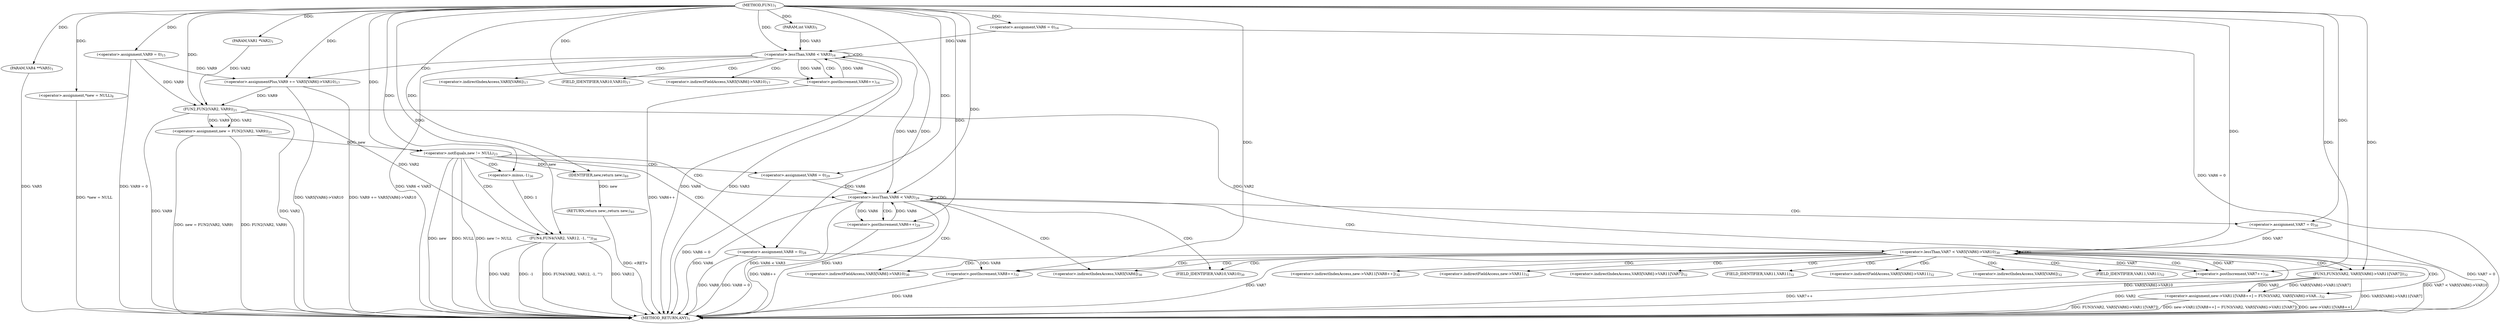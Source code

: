 digraph "FUN1" {  
"8" [label = <(METHOD,FUN1)<SUB>1</SUB>> ]
"104" [label = <(METHOD_RETURN,ANY)<SUB>1</SUB>> ]
"9" [label = <(PARAM,VAR1 *VAR2)<SUB>1</SUB>> ]
"10" [label = <(PARAM,int VAR3)<SUB>1</SUB>> ]
"11" [label = <(PARAM,VAR4 **VAR5)<SUB>1</SUB>> ]
"18" [label = <(&lt;operator&gt;.assignment,*new = NULL)<SUB>8</SUB>> ]
"21" [label = <(&lt;operator&gt;.assignment,VAR9 = 0)<SUB>15</SUB>> ]
"41" [label = <(&lt;operator&gt;.assignment,new = FUN2(VAR2, VAR9))<SUB>21</SUB>> ]
"102" [label = <(RETURN,return new;,return new;)<SUB>40</SUB>> ]
"29" [label = <(&lt;operator&gt;.lessThan,VAR6 &lt; VAR3)<SUB>16</SUB>> ]
"32" [label = <(&lt;operator&gt;.postIncrement,VAR6++)<SUB>16</SUB>> ]
"34" [label = <(&lt;operator&gt;.assignmentPlus,VAR9 += VAR5[VAR6]-&gt;VAR10)<SUB>17</SUB>> ]
"47" [label = <(&lt;operator&gt;.notEquals,new != NULL)<SUB>23</SUB>> ]
"103" [label = <(IDENTIFIER,new,return new;)<SUB>40</SUB>> ]
"26" [label = <(&lt;operator&gt;.assignment,VAR6 = 0)<SUB>16</SUB>> ]
"43" [label = <(FUN2,FUN2(VAR2, VAR9))<SUB>21</SUB>> ]
"51" [label = <(&lt;operator&gt;.assignment,VAR8 = 0)<SUB>28</SUB>> ]
"59" [label = <(&lt;operator&gt;.lessThan,VAR6 &lt; VAR3)<SUB>29</SUB>> ]
"62" [label = <(&lt;operator&gt;.postIncrement,VAR6++)<SUB>29</SUB>> ]
"96" [label = <(FUN4,FUN4(VAR2, VAR12, -1, &quot;&quot;))<SUB>36</SUB>> ]
"56" [label = <(&lt;operator&gt;.assignment,VAR6 = 0)<SUB>29</SUB>> ]
"69" [label = <(&lt;operator&gt;.lessThan,VAR7 &lt; VAR5[VAR6]-&gt;VAR10)<SUB>30</SUB>> ]
"76" [label = <(&lt;operator&gt;.postIncrement,VAR7++)<SUB>30</SUB>> ]
"78" [label = <(&lt;operator&gt;.assignment,new-&gt;VAR11[VAR8++] = FUN3(VAR2, VAR5[VAR6]-&gt;VAR...)<SUB>32</SUB>> ]
"66" [label = <(&lt;operator&gt;.assignment,VAR7 = 0)<SUB>30</SUB>> ]
"99" [label = <(&lt;operator&gt;.minus,-1)<SUB>36</SUB>> ]
"85" [label = <(FUN3,FUN3(VAR2, VAR5[VAR6]-&gt;VAR11[VAR7]))<SUB>32</SUB>> ]
"83" [label = <(&lt;operator&gt;.postIncrement,VAR8++)<SUB>32</SUB>> ]
"36" [label = <(&lt;operator&gt;.indirectFieldAccess,VAR5[VAR6]-&gt;VAR10)<SUB>17</SUB>> ]
"37" [label = <(&lt;operator&gt;.indirectIndexAccess,VAR5[VAR6])<SUB>17</SUB>> ]
"40" [label = <(FIELD_IDENTIFIER,VAR10,VAR10)<SUB>17</SUB>> ]
"71" [label = <(&lt;operator&gt;.indirectFieldAccess,VAR5[VAR6]-&gt;VAR10)<SUB>30</SUB>> ]
"79" [label = <(&lt;operator&gt;.indirectIndexAccess,new-&gt;VAR11[VAR8++])<SUB>32</SUB>> ]
"72" [label = <(&lt;operator&gt;.indirectIndexAccess,VAR5[VAR6])<SUB>30</SUB>> ]
"75" [label = <(FIELD_IDENTIFIER,VAR10,VAR10)<SUB>30</SUB>> ]
"80" [label = <(&lt;operator&gt;.indirectFieldAccess,new-&gt;VAR11)<SUB>32</SUB>> ]
"87" [label = <(&lt;operator&gt;.indirectIndexAccess,VAR5[VAR6]-&gt;VAR11[VAR7])<SUB>32</SUB>> ]
"82" [label = <(FIELD_IDENTIFIER,VAR11,VAR11)<SUB>32</SUB>> ]
"88" [label = <(&lt;operator&gt;.indirectFieldAccess,VAR5[VAR6]-&gt;VAR11)<SUB>32</SUB>> ]
"89" [label = <(&lt;operator&gt;.indirectIndexAccess,VAR5[VAR6])<SUB>32</SUB>> ]
"92" [label = <(FIELD_IDENTIFIER,VAR11,VAR11)<SUB>32</SUB>> ]
  "102" -> "104"  [ label = "DDG: &lt;RET&gt;"] 
  "11" -> "104"  [ label = "DDG: VAR5"] 
  "18" -> "104"  [ label = "DDG: *new = NULL"] 
  "21" -> "104"  [ label = "DDG: VAR9 = 0"] 
  "26" -> "104"  [ label = "DDG: VAR6 = 0"] 
  "29" -> "104"  [ label = "DDG: VAR6"] 
  "29" -> "104"  [ label = "DDG: VAR3"] 
  "29" -> "104"  [ label = "DDG: VAR6 &lt; VAR3"] 
  "43" -> "104"  [ label = "DDG: VAR2"] 
  "43" -> "104"  [ label = "DDG: VAR9"] 
  "41" -> "104"  [ label = "DDG: FUN2(VAR2, VAR9)"] 
  "41" -> "104"  [ label = "DDG: new = FUN2(VAR2, VAR9)"] 
  "47" -> "104"  [ label = "DDG: new"] 
  "47" -> "104"  [ label = "DDG: NULL"] 
  "47" -> "104"  [ label = "DDG: new != NULL"] 
  "96" -> "104"  [ label = "DDG: VAR2"] 
  "96" -> "104"  [ label = "DDG: -1"] 
  "96" -> "104"  [ label = "DDG: FUN4(VAR2, VAR12, -1, &quot;&quot;)"] 
  "51" -> "104"  [ label = "DDG: VAR8"] 
  "51" -> "104"  [ label = "DDG: VAR8 = 0"] 
  "56" -> "104"  [ label = "DDG: VAR6 = 0"] 
  "59" -> "104"  [ label = "DDG: VAR6"] 
  "59" -> "104"  [ label = "DDG: VAR3"] 
  "59" -> "104"  [ label = "DDG: VAR6 &lt; VAR3"] 
  "66" -> "104"  [ label = "DDG: VAR7 = 0"] 
  "69" -> "104"  [ label = "DDG: VAR7"] 
  "69" -> "104"  [ label = "DDG: VAR5[VAR6]-&gt;VAR10"] 
  "69" -> "104"  [ label = "DDG: VAR7 &lt; VAR5[VAR6]-&gt;VAR10"] 
  "62" -> "104"  [ label = "DDG: VAR6++"] 
  "83" -> "104"  [ label = "DDG: VAR8"] 
  "78" -> "104"  [ label = "DDG: new-&gt;VAR11[VAR8++]"] 
  "85" -> "104"  [ label = "DDG: VAR2"] 
  "85" -> "104"  [ label = "DDG: VAR5[VAR6]-&gt;VAR11[VAR7]"] 
  "78" -> "104"  [ label = "DDG: FUN3(VAR2, VAR5[VAR6]-&gt;VAR11[VAR7])"] 
  "78" -> "104"  [ label = "DDG: new-&gt;VAR11[VAR8++] = FUN3(VAR2, VAR5[VAR6]-&gt;VAR11[VAR7])"] 
  "76" -> "104"  [ label = "DDG: VAR7++"] 
  "34" -> "104"  [ label = "DDG: VAR5[VAR6]-&gt;VAR10"] 
  "34" -> "104"  [ label = "DDG: VAR9 += VAR5[VAR6]-&gt;VAR10"] 
  "32" -> "104"  [ label = "DDG: VAR6++"] 
  "96" -> "104"  [ label = "DDG: VAR12"] 
  "8" -> "9"  [ label = "DDG: "] 
  "8" -> "10"  [ label = "DDG: "] 
  "8" -> "11"  [ label = "DDG: "] 
  "8" -> "18"  [ label = "DDG: "] 
  "8" -> "21"  [ label = "DDG: "] 
  "43" -> "41"  [ label = "DDG: VAR2"] 
  "43" -> "41"  [ label = "DDG: VAR9"] 
  "103" -> "102"  [ label = "DDG: new"] 
  "47" -> "103"  [ label = "DDG: new"] 
  "8" -> "103"  [ label = "DDG: "] 
  "8" -> "26"  [ label = "DDG: "] 
  "26" -> "29"  [ label = "DDG: VAR6"] 
  "32" -> "29"  [ label = "DDG: VAR6"] 
  "8" -> "29"  [ label = "DDG: "] 
  "10" -> "29"  [ label = "DDG: VAR3"] 
  "29" -> "32"  [ label = "DDG: VAR6"] 
  "8" -> "32"  [ label = "DDG: "] 
  "21" -> "34"  [ label = "DDG: VAR9"] 
  "8" -> "34"  [ label = "DDG: "] 
  "9" -> "43"  [ label = "DDG: VAR2"] 
  "8" -> "43"  [ label = "DDG: "] 
  "21" -> "43"  [ label = "DDG: VAR9"] 
  "34" -> "43"  [ label = "DDG: VAR9"] 
  "41" -> "47"  [ label = "DDG: new"] 
  "8" -> "47"  [ label = "DDG: "] 
  "8" -> "51"  [ label = "DDG: "] 
  "8" -> "56"  [ label = "DDG: "] 
  "56" -> "59"  [ label = "DDG: VAR6"] 
  "62" -> "59"  [ label = "DDG: VAR6"] 
  "8" -> "59"  [ label = "DDG: "] 
  "29" -> "59"  [ label = "DDG: VAR3"] 
  "59" -> "62"  [ label = "DDG: VAR6"] 
  "8" -> "62"  [ label = "DDG: "] 
  "85" -> "78"  [ label = "DDG: VAR2"] 
  "85" -> "78"  [ label = "DDG: VAR5[VAR6]-&gt;VAR11[VAR7]"] 
  "43" -> "96"  [ label = "DDG: VAR2"] 
  "8" -> "96"  [ label = "DDG: "] 
  "99" -> "96"  [ label = "DDG: 1"] 
  "8" -> "66"  [ label = "DDG: "] 
  "66" -> "69"  [ label = "DDG: VAR7"] 
  "76" -> "69"  [ label = "DDG: VAR7"] 
  "8" -> "69"  [ label = "DDG: "] 
  "69" -> "76"  [ label = "DDG: VAR7"] 
  "8" -> "76"  [ label = "DDG: "] 
  "8" -> "99"  [ label = "DDG: "] 
  "43" -> "85"  [ label = "DDG: VAR2"] 
  "8" -> "85"  [ label = "DDG: "] 
  "51" -> "83"  [ label = "DDG: VAR8"] 
  "8" -> "83"  [ label = "DDG: "] 
  "29" -> "34"  [ label = "CDG: "] 
  "29" -> "32"  [ label = "CDG: "] 
  "29" -> "37"  [ label = "CDG: "] 
  "29" -> "40"  [ label = "CDG: "] 
  "29" -> "29"  [ label = "CDG: "] 
  "29" -> "36"  [ label = "CDG: "] 
  "47" -> "96"  [ label = "CDG: "] 
  "47" -> "51"  [ label = "CDG: "] 
  "47" -> "99"  [ label = "CDG: "] 
  "47" -> "56"  [ label = "CDG: "] 
  "47" -> "59"  [ label = "CDG: "] 
  "59" -> "66"  [ label = "CDG: "] 
  "59" -> "75"  [ label = "CDG: "] 
  "59" -> "72"  [ label = "CDG: "] 
  "59" -> "69"  [ label = "CDG: "] 
  "59" -> "59"  [ label = "CDG: "] 
  "59" -> "71"  [ label = "CDG: "] 
  "59" -> "62"  [ label = "CDG: "] 
  "69" -> "89"  [ label = "CDG: "] 
  "69" -> "75"  [ label = "CDG: "] 
  "69" -> "85"  [ label = "CDG: "] 
  "69" -> "72"  [ label = "CDG: "] 
  "69" -> "69"  [ label = "CDG: "] 
  "69" -> "92"  [ label = "CDG: "] 
  "69" -> "76"  [ label = "CDG: "] 
  "69" -> "87"  [ label = "CDG: "] 
  "69" -> "82"  [ label = "CDG: "] 
  "69" -> "79"  [ label = "CDG: "] 
  "69" -> "80"  [ label = "CDG: "] 
  "69" -> "83"  [ label = "CDG: "] 
  "69" -> "71"  [ label = "CDG: "] 
  "69" -> "88"  [ label = "CDG: "] 
  "69" -> "78"  [ label = "CDG: "] 
}
